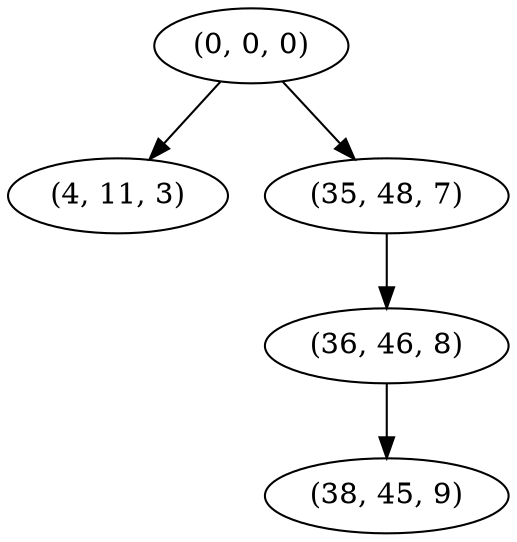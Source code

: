 digraph tree {
    "(0, 0, 0)";
    "(4, 11, 3)";
    "(35, 48, 7)";
    "(36, 46, 8)";
    "(38, 45, 9)";
    "(0, 0, 0)" -> "(4, 11, 3)";
    "(0, 0, 0)" -> "(35, 48, 7)";
    "(35, 48, 7)" -> "(36, 46, 8)";
    "(36, 46, 8)" -> "(38, 45, 9)";
}
